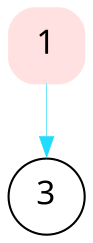 
digraph G {
node [ fontname="Terminus", fontsize=16, width=0.5, height=0.5 ];

1 -> 3 [color="#1FDBFD", style="setlinewidth(0.3)" ];

/* Node attributes */

1 [ color="#ffe1e1", shape="box", style="filled,rounded", fillcolor="#ffe1e1", URL="/p/denethor/t/1", tooltip="REOPEN -  One problem with the precedence specifier techniq...", target="_top" ];


3 [ color="black", shape="ellipse", style="filled,rounded", fillcolor="white", URL="", tooltip="3", target="_top" ];

}
